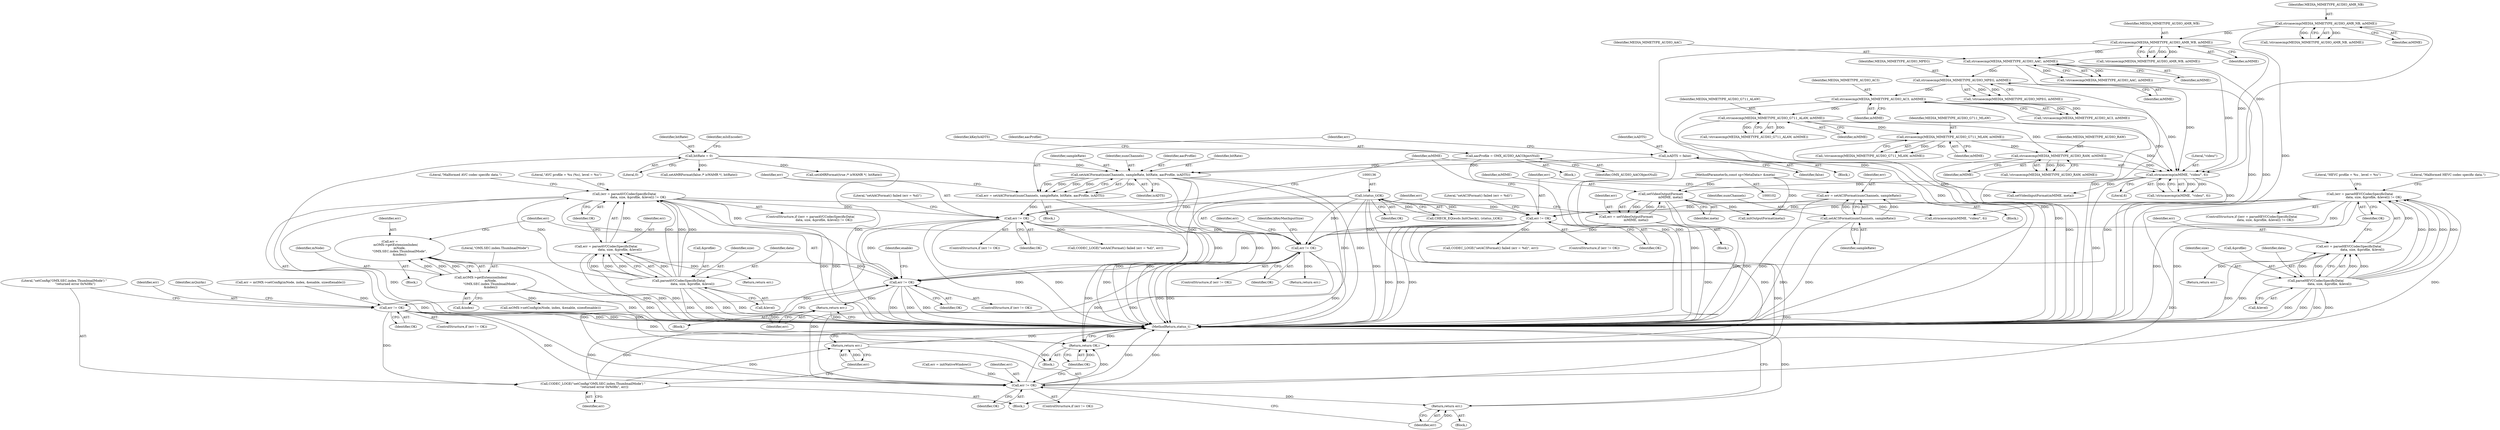 digraph "1_Android_0bb5ced60304da7f61478ffd359e7ba65d72f181_1@del" {
"1000558" [label="(Call,err != OK)"];
"1000550" [label="(Call,err =\n            mOMX->getExtensionIndex(\n                    mNode,\n                    \"OMX.SEC.index.ThumbnailMode\",\n                    &index))"];
"1000552" [label="(Call,mOMX->getExtensionIndex(\n                    mNode,\n                    \"OMX.SEC.index.ThumbnailMode\",\n                    &index))"];
"1000200" [label="(Call,(err = parseHEVCCodecSpecificData(\n                            data, size, &profile, &level)) != OK)"];
"1000201" [label="(Call,err = parseHEVCCodecSpecificData(\n                            data, size, &profile, &level))"];
"1000203" [label="(Call,parseHEVCCodecSpecificData(\n                            data, size, &profile, &level))"];
"1000366" [label="(Call,err != OK)"];
"1000357" [label="(Call,err = setAACFormat(numChannels, sampleRate, bitRate, aacProfile, isADTS))"];
"1000359" [label="(Call,setAACFormat(numChannels, sampleRate, bitRate, aacProfile, isADTS))"];
"1000285" [label="(Call,bitRate = 0)"];
"1000342" [label="(Call,aacProfile = OMX_AUDIO_AACObjectNull)"];
"1000353" [label="(Call,isADTS = false)"];
"1000163" [label="(Call,(err = parseAVCCodecSpecificData(\n                            data, size, &profile, &level)) != OK)"];
"1000164" [label="(Call,err = parseAVCCodecSpecificData(\n                            data, size, &profile, &level))"];
"1000166" [label="(Call,parseAVCCodecSpecificData(\n                            data, size, &profile, &level))"];
"1000135" [label="(Call,(status_t)OK)"];
"1000517" [label="(Call,err != OK)"];
"1000511" [label="(Call,err = setVideoOutputFormat(\n                    mMIME, meta))"];
"1000513" [label="(Call,setVideoOutputFormat(\n                    mMIME, meta))"];
"1000497" [label="(Call,strncasecmp(mMIME, \"video/\", 6))"];
"1000308" [label="(Call,strcasecmp(MEDIA_MIMETYPE_AUDIO_AMR_WB, mMIME))"];
"1000298" [label="(Call,strcasecmp(MEDIA_MIMETYPE_AUDIO_AMR_NB, mMIME))"];
"1000441" [label="(Call,strcasecmp(MEDIA_MIMETYPE_AUDIO_G711_ALAW, mMIME))"];
"1000405" [label="(Call,strcasecmp(MEDIA_MIMETYPE_AUDIO_AC3, mMIME))"];
"1000378" [label="(Call,strcasecmp(MEDIA_MIMETYPE_AUDIO_MPEG, mMIME))"];
"1000318" [label="(Call,strcasecmp(MEDIA_MIMETYPE_AUDIO_AAC, mMIME))"];
"1000472" [label="(Call,strcasecmp(MEDIA_MIMETYPE_AUDIO_RAW, mMIME))"];
"1000445" [label="(Call,strcasecmp(MEDIA_MIMETYPE_AUDIO_G711_MLAW, mMIME))"];
"1000103" [label="(MethodParameterIn,const sp<MetaData> &meta)"];
"1000428" [label="(Call,err != OK)"];
"1000422" [label="(Call,err = setAC3Format(numChannels, sampleRate))"];
"1000424" [label="(Call,setAC3Format(numChannels, sampleRate))"];
"1000562" [label="(Return,return err;)"];
"1000578" [label="(Call,err != OK)"];
"1000582" [label="(Call,CODEC_LOGE(\"setConfig('OMX.SEC.index.ThumbnailMode') \"\n                       \"returned error 0x%08x\", err))"];
"1000585" [label="(Return,return err;)"];
"1000615" [label="(Call,err != OK)"];
"1000619" [label="(Return,return err;)"];
"1000621" [label="(Return,return OK;)"];
"1000405" [label="(Call,strcasecmp(MEDIA_MIMETYPE_AUDIO_AC3, mMIME))"];
"1000365" [label="(ControlStructure,if (err != OK))"];
"1000424" [label="(Call,setAC3Format(numChannels, sampleRate))"];
"1000428" [label="(Call,err != OK)"];
"1000201" [label="(Call,err = parseHEVCCodecSpecificData(\n                            data, size, &profile, &level))"];
"1000377" [label="(Call,!strcasecmp(MEDIA_MIMETYPE_AUDIO_MPEG, mMIME))"];
"1000433" [label="(Literal,\"setAC3Format() failed (err = %d)\")"];
"1000621" [label="(Return,return OK;)"];
"1000307" [label="(Call,!strcasecmp(MEDIA_MIMETYPE_AUDIO_AMR_WB, mMIME))"];
"1000580" [label="(Identifier,OK)"];
"1000611" [label="(Call,err = initNativeWindow())"];
"1000566" [label="(Identifier,enable)"];
"1000205" [label="(Identifier,size)"];
"1000366" [label="(Call,err != OK)"];
"1000578" [label="(Call,err != OK)"];
"1000171" [label="(Call,&level)"];
"1000299" [label="(Identifier,MEDIA_MIMETYPE_AUDIO_AMR_NB)"];
"1000618" [label="(Block,)"];
"1000166" [label="(Call,parseAVCCodecSpecificData(\n                            data, size, &profile, &level))"];
"1000446" [label="(Identifier,MEDIA_MIMETYPE_AUDIO_G711_MLAW)"];
"1000367" [label="(Identifier,err)"];
"1000286" [label="(Identifier,bitRate)"];
"1000496" [label="(Call,!strncasecmp(mMIME, \"video/\", 6))"];
"1000516" [label="(ControlStructure,if (err != OK))"];
"1000287" [label="(Literal,0)"];
"1000135" [label="(Call,(status_t)OK)"];
"1000588" [label="(Identifier,mQuirks)"];
"1000614" [label="(ControlStructure,if (err != OK))"];
"1000505" [label="(Call,setVideoInputFormat(mMIME, meta))"];
"1000379" [label="(Identifier,MEDIA_MIMETYPE_AUDIO_MPEG)"];
"1000353" [label="(Call,isADTS = false)"];
"1000429" [label="(Identifier,err)"];
"1000349" [label="(Identifier,kKeyIsADTS)"];
"1000514" [label="(Identifier,mMIME)"];
"1000500" [label="(Literal,6)"];
"1000208" [label="(Call,&level)"];
"1000441" [label="(Call,strcasecmp(MEDIA_MIMETYPE_AUDIO_G711_ALAW, mMIME))"];
"1000440" [label="(Call,!strcasecmp(MEDIA_MIMETYPE_AUDIO_G711_ALAW, mMIME))"];
"1000169" [label="(Call,&profile)"];
"1000321" [label="(Block,)"];
"1000554" [label="(Literal,\"OMX.SEC.index.ThumbnailMode\")"];
"1000551" [label="(Identifier,err)"];
"1000341" [label="(Block,)"];
"1000425" [label="(Identifier,numChannels)"];
"1000317" [label="(Call,!strcasecmp(MEDIA_MIMETYPE_AUDIO_AAC, mMIME))"];
"1000535" [label="(Call,initOutputFormat(meta))"];
"1000298" [label="(Call,strcasecmp(MEDIA_MIMETYPE_AUDIO_AMR_NB, mMIME))"];
"1000426" [label="(Identifier,sampleRate)"];
"1000162" [label="(ControlStructure,if ((err = parseAVCCodecSpecificData(\n                            data, size, &profile, &level)) != OK))"];
"1000408" [label="(Block,)"];
"1000581" [label="(Block,)"];
"1000407" [label="(Identifier,mMIME)"];
"1000619" [label="(Return,return err;)"];
"1000568" [label="(Call,err = mOMX->setConfig(mNode, index, &enable, sizeof(enable)))"];
"1000214" [label="(Return,return err;)"];
"1000380" [label="(Identifier,mMIME)"];
"1000319" [label="(Identifier,MEDIA_MIMETYPE_AUDIO_AAC)"];
"1000359" [label="(Call,setAACFormat(numChannels, sampleRate, bitRate, aacProfile, isADTS))"];
"1000558" [label="(Call,err != OK)"];
"1000445" [label="(Call,strcasecmp(MEDIA_MIMETYPE_AUDIO_G711_MLAW, mMIME))"];
"1000616" [label="(Identifier,err)"];
"1000343" [label="(Identifier,aacProfile)"];
"1000472" [label="(Call,strcasecmp(MEDIA_MIMETYPE_AUDIO_RAW, mMIME))"];
"1000615" [label="(Call,err != OK)"];
"1000137" [label="(Identifier,OK)"];
"1000547" [label="(Block,)"];
"1000297" [label="(Call,!strcasecmp(MEDIA_MIMETYPE_AUDIO_AMR_NB, mMIME))"];
"1000352" [label="(Block,)"];
"1000444" [label="(Call,!strcasecmp(MEDIA_MIMETYPE_AUDIO_G711_MLAW, mMIME))"];
"1000583" [label="(Literal,\"setConfig('OMX.SEC.index.ThumbnailMode') \"\n                       \"returned error 0x%08x\")"];
"1000623" [label="(MethodReturn,status_t)"];
"1000473" [label="(Identifier,MEDIA_MIMETYPE_AUDIO_RAW)"];
"1000206" [label="(Call,&profile)"];
"1000515" [label="(Identifier,meta)"];
"1000358" [label="(Identifier,err)"];
"1000165" [label="(Identifier,err)"];
"1000360" [label="(Identifier,numChannels)"];
"1000497" [label="(Call,strncasecmp(mMIME, \"video/\", 6))"];
"1000577" [label="(ControlStructure,if (err != OK))"];
"1000585" [label="(Return,return err;)"];
"1000173" [label="(Identifier,OK)"];
"1000498" [label="(Identifier,mMIME)"];
"1000300" [label="(Identifier,mMIME)"];
"1000204" [label="(Identifier,data)"];
"1000586" [label="(Identifier,err)"];
"1000622" [label="(Identifier,OK)"];
"1000427" [label="(ControlStructure,if (err != OK))"];
"1000553" [label="(Identifier,mNode)"];
"1000423" [label="(Identifier,err)"];
"1000163" [label="(Call,(err = parseAVCCodecSpecificData(\n                            data, size, &profile, &level)) != OK)"];
"1000474" [label="(Identifier,mMIME)"];
"1000555" [label="(Call,&index)"];
"1000202" [label="(Identifier,err)"];
"1000168" [label="(Identifier,size)"];
"1000584" [label="(Identifier,err)"];
"1000447" [label="(Identifier,mMIME)"];
"1000579" [label="(Identifier,err)"];
"1000522" [label="(Identifier,err)"];
"1000309" [label="(Identifier,MEDIA_MIMETYPE_AUDIO_AMR_WB)"];
"1000499" [label="(Literal,\"video/\")"];
"1000559" [label="(Identifier,err)"];
"1000563" [label="(Identifier,err)"];
"1000354" [label="(Identifier,isADTS)"];
"1000368" [label="(Identifier,OK)"];
"1000217" [label="(Literal,\"HEVC profile = %u , level = %u\")"];
"1000320" [label="(Identifier,mMIME)"];
"1000133" [label="(Call,CHECK_EQ(esds.InitCheck(), (status_t)OK))"];
"1000310" [label="(Identifier,mMIME)"];
"1000471" [label="(Call,!strcasecmp(MEDIA_MIMETYPE_AUDIO_RAW, mMIME))"];
"1000406" [label="(Identifier,MEDIA_MIMETYPE_AUDIO_AC3)"];
"1000404" [label="(Call,!strcasecmp(MEDIA_MIMETYPE_AUDIO_AC3, mMIME))"];
"1000104" [label="(Block,)"];
"1000430" [label="(Identifier,OK)"];
"1000363" [label="(Identifier,aacProfile)"];
"1000357" [label="(Call,err = setAACFormat(numChannels, sampleRate, bitRate, aacProfile, isADTS))"];
"1000513" [label="(Call,setVideoOutputFormat(\n                    mMIME, meta))"];
"1000582" [label="(Call,CODEC_LOGE(\"setConfig('OMX.SEC.index.ThumbnailMode') \"\n                       \"returned error 0x%08x\", err))"];
"1000422" [label="(Call,err = setAC3Format(numChannels, sampleRate))"];
"1000617" [label="(Identifier,OK)"];
"1000364" [label="(Identifier,isADTS)"];
"1000289" [label="(Identifier,mIsEncoder)"];
"1000526" [label="(Identifier,kKeyMaxInputSize)"];
"1000442" [label="(Identifier,MEDIA_MIMETYPE_AUDIO_G711_ALAW)"];
"1000562" [label="(Return,return err;)"];
"1000355" [label="(Identifier,false)"];
"1000620" [label="(Identifier,err)"];
"1000302" [label="(Call,setAMRFormat(false /* isWAMR */, bitRate))"];
"1000308" [label="(Call,strcasecmp(MEDIA_MIMETYPE_AUDIO_AMR_WB, mMIME))"];
"1000176" [label="(Literal,\"Malformed AVC codec specific data.\")"];
"1000213" [label="(Literal,\"Malformed HEVC codec specific data.\")"];
"1000432" [label="(Call,CODEC_LOGE(\"setAC3Format() failed (err = %d)\", err))"];
"1000378" [label="(Call,strcasecmp(MEDIA_MIMETYPE_AUDIO_MPEG, mMIME))"];
"1000362" [label="(Identifier,bitRate)"];
"1000517" [label="(Call,err != OK)"];
"1000361" [label="(Identifier,sampleRate)"];
"1000344" [label="(Identifier,OMX_AUDIO_AACObjectNull)"];
"1000312" [label="(Call,setAMRFormat(true /* isWAMR */, bitRate))"];
"1000199" [label="(ControlStructure,if ((err = parseHEVCCodecSpecificData(\n                            data, size, &profile, &level)) != OK))"];
"1000519" [label="(Identifier,OK)"];
"1000164" [label="(Call,err = parseAVCCodecSpecificData(\n                            data, size, &profile, &level))"];
"1000370" [label="(Call,CODEC_LOGE(\"setAACFormat() failed (err = %d)\", err))"];
"1000200" [label="(Call,(err = parseHEVCCodecSpecificData(\n                            data, size, &profile, &level)) != OK)"];
"1000552" [label="(Call,mOMX->getExtensionIndex(\n                    mNode,\n                    \"OMX.SEC.index.ThumbnailMode\",\n                    &index))"];
"1000570" [label="(Call,mOMX->setConfig(mNode, index, &enable, sizeof(enable)))"];
"1000167" [label="(Identifier,data)"];
"1000557" [label="(ControlStructure,if (err != OK))"];
"1000318" [label="(Call,strcasecmp(MEDIA_MIMETYPE_AUDIO_AAC, mMIME))"];
"1000512" [label="(Identifier,err)"];
"1000203" [label="(Call,parseHEVCCodecSpecificData(\n                            data, size, &profile, &level))"];
"1000550" [label="(Call,err =\n            mOMX->getExtensionIndex(\n                    mNode,\n                    \"OMX.SEC.index.ThumbnailMode\",\n                    &index))"];
"1000285" [label="(Call,bitRate = 0)"];
"1000103" [label="(MethodParameterIn,const sp<MetaData> &meta)"];
"1000180" [label="(Literal,\"AVC profile = %u (%s), level = %u\")"];
"1000371" [label="(Literal,\"setAACFormat() failed (err = %d)\")"];
"1000511" [label="(Call,err = setVideoOutputFormat(\n                    mMIME, meta))"];
"1000560" [label="(Identifier,OK)"];
"1000210" [label="(Identifier,OK)"];
"1000177" [label="(Return,return err;)"];
"1000518" [label="(Identifier,err)"];
"1000509" [label="(Block,)"];
"1000521" [label="(Return,return err;)"];
"1000561" [label="(Block,)"];
"1000342" [label="(Call,aacProfile = OMX_AUDIO_AACObjectNull)"];
"1000443" [label="(Identifier,mMIME)"];
"1000600" [label="(Call,strncasecmp(mMIME, \"video/\", 6))"];
"1000558" -> "1000557"  [label="AST: "];
"1000558" -> "1000560"  [label="CFG: "];
"1000559" -> "1000558"  [label="AST: "];
"1000560" -> "1000558"  [label="AST: "];
"1000563" -> "1000558"  [label="CFG: "];
"1000566" -> "1000558"  [label="CFG: "];
"1000558" -> "1000623"  [label="DDG: "];
"1000558" -> "1000623"  [label="DDG: "];
"1000558" -> "1000623"  [label="DDG: "];
"1000550" -> "1000558"  [label="DDG: "];
"1000200" -> "1000558"  [label="DDG: "];
"1000366" -> "1000558"  [label="DDG: "];
"1000517" -> "1000558"  [label="DDG: "];
"1000163" -> "1000558"  [label="DDG: "];
"1000428" -> "1000558"  [label="DDG: "];
"1000135" -> "1000558"  [label="DDG: "];
"1000558" -> "1000562"  [label="DDG: "];
"1000558" -> "1000578"  [label="DDG: "];
"1000550" -> "1000547"  [label="AST: "];
"1000550" -> "1000552"  [label="CFG: "];
"1000551" -> "1000550"  [label="AST: "];
"1000552" -> "1000550"  [label="AST: "];
"1000559" -> "1000550"  [label="CFG: "];
"1000550" -> "1000623"  [label="DDG: "];
"1000552" -> "1000550"  [label="DDG: "];
"1000552" -> "1000550"  [label="DDG: "];
"1000552" -> "1000550"  [label="DDG: "];
"1000552" -> "1000555"  [label="CFG: "];
"1000553" -> "1000552"  [label="AST: "];
"1000554" -> "1000552"  [label="AST: "];
"1000555" -> "1000552"  [label="AST: "];
"1000552" -> "1000623"  [label="DDG: "];
"1000552" -> "1000623"  [label="DDG: "];
"1000552" -> "1000570"  [label="DDG: "];
"1000200" -> "1000199"  [label="AST: "];
"1000200" -> "1000210"  [label="CFG: "];
"1000201" -> "1000200"  [label="AST: "];
"1000210" -> "1000200"  [label="AST: "];
"1000213" -> "1000200"  [label="CFG: "];
"1000217" -> "1000200"  [label="CFG: "];
"1000200" -> "1000623"  [label="DDG: "];
"1000200" -> "1000623"  [label="DDG: "];
"1000201" -> "1000200"  [label="DDG: "];
"1000203" -> "1000200"  [label="DDG: "];
"1000203" -> "1000200"  [label="DDG: "];
"1000203" -> "1000200"  [label="DDG: "];
"1000203" -> "1000200"  [label="DDG: "];
"1000200" -> "1000366"  [label="DDG: "];
"1000200" -> "1000428"  [label="DDG: "];
"1000200" -> "1000517"  [label="DDG: "];
"1000200" -> "1000615"  [label="DDG: "];
"1000200" -> "1000621"  [label="DDG: "];
"1000201" -> "1000203"  [label="CFG: "];
"1000202" -> "1000201"  [label="AST: "];
"1000203" -> "1000201"  [label="AST: "];
"1000210" -> "1000201"  [label="CFG: "];
"1000201" -> "1000623"  [label="DDG: "];
"1000201" -> "1000623"  [label="DDG: "];
"1000203" -> "1000201"  [label="DDG: "];
"1000203" -> "1000201"  [label="DDG: "];
"1000203" -> "1000201"  [label="DDG: "];
"1000203" -> "1000201"  [label="DDG: "];
"1000201" -> "1000214"  [label="DDG: "];
"1000203" -> "1000208"  [label="CFG: "];
"1000204" -> "1000203"  [label="AST: "];
"1000205" -> "1000203"  [label="AST: "];
"1000206" -> "1000203"  [label="AST: "];
"1000208" -> "1000203"  [label="AST: "];
"1000203" -> "1000623"  [label="DDG: "];
"1000203" -> "1000623"  [label="DDG: "];
"1000203" -> "1000623"  [label="DDG: "];
"1000203" -> "1000623"  [label="DDG: "];
"1000366" -> "1000365"  [label="AST: "];
"1000366" -> "1000368"  [label="CFG: "];
"1000367" -> "1000366"  [label="AST: "];
"1000368" -> "1000366"  [label="AST: "];
"1000371" -> "1000366"  [label="CFG: "];
"1000498" -> "1000366"  [label="CFG: "];
"1000366" -> "1000623"  [label="DDG: "];
"1000366" -> "1000623"  [label="DDG: "];
"1000366" -> "1000623"  [label="DDG: "];
"1000357" -> "1000366"  [label="DDG: "];
"1000163" -> "1000366"  [label="DDG: "];
"1000135" -> "1000366"  [label="DDG: "];
"1000366" -> "1000370"  [label="DDG: "];
"1000366" -> "1000517"  [label="DDG: "];
"1000366" -> "1000615"  [label="DDG: "];
"1000366" -> "1000621"  [label="DDG: "];
"1000357" -> "1000321"  [label="AST: "];
"1000357" -> "1000359"  [label="CFG: "];
"1000358" -> "1000357"  [label="AST: "];
"1000359" -> "1000357"  [label="AST: "];
"1000367" -> "1000357"  [label="CFG: "];
"1000357" -> "1000623"  [label="DDG: "];
"1000359" -> "1000357"  [label="DDG: "];
"1000359" -> "1000357"  [label="DDG: "];
"1000359" -> "1000357"  [label="DDG: "];
"1000359" -> "1000357"  [label="DDG: "];
"1000359" -> "1000357"  [label="DDG: "];
"1000359" -> "1000364"  [label="CFG: "];
"1000360" -> "1000359"  [label="AST: "];
"1000361" -> "1000359"  [label="AST: "];
"1000362" -> "1000359"  [label="AST: "];
"1000363" -> "1000359"  [label="AST: "];
"1000364" -> "1000359"  [label="AST: "];
"1000359" -> "1000623"  [label="DDG: "];
"1000359" -> "1000623"  [label="DDG: "];
"1000359" -> "1000623"  [label="DDG: "];
"1000359" -> "1000623"  [label="DDG: "];
"1000359" -> "1000623"  [label="DDG: "];
"1000285" -> "1000359"  [label="DDG: "];
"1000342" -> "1000359"  [label="DDG: "];
"1000353" -> "1000359"  [label="DDG: "];
"1000285" -> "1000104"  [label="AST: "];
"1000285" -> "1000287"  [label="CFG: "];
"1000286" -> "1000285"  [label="AST: "];
"1000287" -> "1000285"  [label="AST: "];
"1000289" -> "1000285"  [label="CFG: "];
"1000285" -> "1000623"  [label="DDG: "];
"1000285" -> "1000302"  [label="DDG: "];
"1000285" -> "1000312"  [label="DDG: "];
"1000342" -> "1000341"  [label="AST: "];
"1000342" -> "1000344"  [label="CFG: "];
"1000343" -> "1000342"  [label="AST: "];
"1000344" -> "1000342"  [label="AST: "];
"1000349" -> "1000342"  [label="CFG: "];
"1000342" -> "1000623"  [label="DDG: "];
"1000353" -> "1000352"  [label="AST: "];
"1000353" -> "1000355"  [label="CFG: "];
"1000354" -> "1000353"  [label="AST: "];
"1000355" -> "1000353"  [label="AST: "];
"1000358" -> "1000353"  [label="CFG: "];
"1000353" -> "1000623"  [label="DDG: "];
"1000163" -> "1000162"  [label="AST: "];
"1000163" -> "1000173"  [label="CFG: "];
"1000164" -> "1000163"  [label="AST: "];
"1000173" -> "1000163"  [label="AST: "];
"1000176" -> "1000163"  [label="CFG: "];
"1000180" -> "1000163"  [label="CFG: "];
"1000163" -> "1000623"  [label="DDG: "];
"1000163" -> "1000623"  [label="DDG: "];
"1000164" -> "1000163"  [label="DDG: "];
"1000166" -> "1000163"  [label="DDG: "];
"1000166" -> "1000163"  [label="DDG: "];
"1000166" -> "1000163"  [label="DDG: "];
"1000166" -> "1000163"  [label="DDG: "];
"1000163" -> "1000428"  [label="DDG: "];
"1000163" -> "1000517"  [label="DDG: "];
"1000163" -> "1000615"  [label="DDG: "];
"1000163" -> "1000621"  [label="DDG: "];
"1000164" -> "1000166"  [label="CFG: "];
"1000165" -> "1000164"  [label="AST: "];
"1000166" -> "1000164"  [label="AST: "];
"1000173" -> "1000164"  [label="CFG: "];
"1000164" -> "1000623"  [label="DDG: "];
"1000164" -> "1000623"  [label="DDG: "];
"1000166" -> "1000164"  [label="DDG: "];
"1000166" -> "1000164"  [label="DDG: "];
"1000166" -> "1000164"  [label="DDG: "];
"1000166" -> "1000164"  [label="DDG: "];
"1000164" -> "1000177"  [label="DDG: "];
"1000166" -> "1000171"  [label="CFG: "];
"1000167" -> "1000166"  [label="AST: "];
"1000168" -> "1000166"  [label="AST: "];
"1000169" -> "1000166"  [label="AST: "];
"1000171" -> "1000166"  [label="AST: "];
"1000166" -> "1000623"  [label="DDG: "];
"1000166" -> "1000623"  [label="DDG: "];
"1000166" -> "1000623"  [label="DDG: "];
"1000166" -> "1000623"  [label="DDG: "];
"1000135" -> "1000133"  [label="AST: "];
"1000135" -> "1000137"  [label="CFG: "];
"1000136" -> "1000135"  [label="AST: "];
"1000137" -> "1000135"  [label="AST: "];
"1000133" -> "1000135"  [label="CFG: "];
"1000135" -> "1000623"  [label="DDG: "];
"1000135" -> "1000133"  [label="DDG: "];
"1000135" -> "1000428"  [label="DDG: "];
"1000135" -> "1000517"  [label="DDG: "];
"1000135" -> "1000615"  [label="DDG: "];
"1000135" -> "1000621"  [label="DDG: "];
"1000517" -> "1000516"  [label="AST: "];
"1000517" -> "1000519"  [label="CFG: "];
"1000518" -> "1000517"  [label="AST: "];
"1000519" -> "1000517"  [label="AST: "];
"1000522" -> "1000517"  [label="CFG: "];
"1000526" -> "1000517"  [label="CFG: "];
"1000517" -> "1000623"  [label="DDG: "];
"1000517" -> "1000623"  [label="DDG: "];
"1000517" -> "1000623"  [label="DDG: "];
"1000511" -> "1000517"  [label="DDG: "];
"1000428" -> "1000517"  [label="DDG: "];
"1000517" -> "1000521"  [label="DDG: "];
"1000517" -> "1000615"  [label="DDG: "];
"1000517" -> "1000621"  [label="DDG: "];
"1000511" -> "1000509"  [label="AST: "];
"1000511" -> "1000513"  [label="CFG: "];
"1000512" -> "1000511"  [label="AST: "];
"1000513" -> "1000511"  [label="AST: "];
"1000518" -> "1000511"  [label="CFG: "];
"1000511" -> "1000623"  [label="DDG: "];
"1000513" -> "1000511"  [label="DDG: "];
"1000513" -> "1000511"  [label="DDG: "];
"1000513" -> "1000515"  [label="CFG: "];
"1000514" -> "1000513"  [label="AST: "];
"1000515" -> "1000513"  [label="AST: "];
"1000513" -> "1000623"  [label="DDG: "];
"1000513" -> "1000623"  [label="DDG: "];
"1000497" -> "1000513"  [label="DDG: "];
"1000103" -> "1000513"  [label="DDG: "];
"1000513" -> "1000535"  [label="DDG: "];
"1000513" -> "1000600"  [label="DDG: "];
"1000497" -> "1000496"  [label="AST: "];
"1000497" -> "1000500"  [label="CFG: "];
"1000498" -> "1000497"  [label="AST: "];
"1000499" -> "1000497"  [label="AST: "];
"1000500" -> "1000497"  [label="AST: "];
"1000496" -> "1000497"  [label="CFG: "];
"1000497" -> "1000623"  [label="DDG: "];
"1000497" -> "1000496"  [label="DDG: "];
"1000497" -> "1000496"  [label="DDG: "];
"1000497" -> "1000496"  [label="DDG: "];
"1000308" -> "1000497"  [label="DDG: "];
"1000441" -> "1000497"  [label="DDG: "];
"1000405" -> "1000497"  [label="DDG: "];
"1000378" -> "1000497"  [label="DDG: "];
"1000472" -> "1000497"  [label="DDG: "];
"1000445" -> "1000497"  [label="DDG: "];
"1000298" -> "1000497"  [label="DDG: "];
"1000318" -> "1000497"  [label="DDG: "];
"1000497" -> "1000505"  [label="DDG: "];
"1000497" -> "1000600"  [label="DDG: "];
"1000308" -> "1000307"  [label="AST: "];
"1000308" -> "1000310"  [label="CFG: "];
"1000309" -> "1000308"  [label="AST: "];
"1000310" -> "1000308"  [label="AST: "];
"1000307" -> "1000308"  [label="CFG: "];
"1000308" -> "1000623"  [label="DDG: "];
"1000308" -> "1000307"  [label="DDG: "];
"1000308" -> "1000307"  [label="DDG: "];
"1000298" -> "1000308"  [label="DDG: "];
"1000308" -> "1000318"  [label="DDG: "];
"1000298" -> "1000297"  [label="AST: "];
"1000298" -> "1000300"  [label="CFG: "];
"1000299" -> "1000298"  [label="AST: "];
"1000300" -> "1000298"  [label="AST: "];
"1000297" -> "1000298"  [label="CFG: "];
"1000298" -> "1000623"  [label="DDG: "];
"1000298" -> "1000297"  [label="DDG: "];
"1000298" -> "1000297"  [label="DDG: "];
"1000441" -> "1000440"  [label="AST: "];
"1000441" -> "1000443"  [label="CFG: "];
"1000442" -> "1000441"  [label="AST: "];
"1000443" -> "1000441"  [label="AST: "];
"1000440" -> "1000441"  [label="CFG: "];
"1000441" -> "1000623"  [label="DDG: "];
"1000441" -> "1000440"  [label="DDG: "];
"1000441" -> "1000440"  [label="DDG: "];
"1000405" -> "1000441"  [label="DDG: "];
"1000441" -> "1000445"  [label="DDG: "];
"1000441" -> "1000472"  [label="DDG: "];
"1000405" -> "1000404"  [label="AST: "];
"1000405" -> "1000407"  [label="CFG: "];
"1000406" -> "1000405"  [label="AST: "];
"1000407" -> "1000405"  [label="AST: "];
"1000404" -> "1000405"  [label="CFG: "];
"1000405" -> "1000623"  [label="DDG: "];
"1000405" -> "1000623"  [label="DDG: "];
"1000405" -> "1000404"  [label="DDG: "];
"1000405" -> "1000404"  [label="DDG: "];
"1000378" -> "1000405"  [label="DDG: "];
"1000378" -> "1000377"  [label="AST: "];
"1000378" -> "1000380"  [label="CFG: "];
"1000379" -> "1000378"  [label="AST: "];
"1000380" -> "1000378"  [label="AST: "];
"1000377" -> "1000378"  [label="CFG: "];
"1000378" -> "1000623"  [label="DDG: "];
"1000378" -> "1000377"  [label="DDG: "];
"1000378" -> "1000377"  [label="DDG: "];
"1000318" -> "1000378"  [label="DDG: "];
"1000318" -> "1000317"  [label="AST: "];
"1000318" -> "1000320"  [label="CFG: "];
"1000319" -> "1000318"  [label="AST: "];
"1000320" -> "1000318"  [label="AST: "];
"1000317" -> "1000318"  [label="CFG: "];
"1000318" -> "1000623"  [label="DDG: "];
"1000318" -> "1000623"  [label="DDG: "];
"1000318" -> "1000317"  [label="DDG: "];
"1000318" -> "1000317"  [label="DDG: "];
"1000472" -> "1000471"  [label="AST: "];
"1000472" -> "1000474"  [label="CFG: "];
"1000473" -> "1000472"  [label="AST: "];
"1000474" -> "1000472"  [label="AST: "];
"1000471" -> "1000472"  [label="CFG: "];
"1000472" -> "1000623"  [label="DDG: "];
"1000472" -> "1000471"  [label="DDG: "];
"1000472" -> "1000471"  [label="DDG: "];
"1000445" -> "1000472"  [label="DDG: "];
"1000445" -> "1000444"  [label="AST: "];
"1000445" -> "1000447"  [label="CFG: "];
"1000446" -> "1000445"  [label="AST: "];
"1000447" -> "1000445"  [label="AST: "];
"1000444" -> "1000445"  [label="CFG: "];
"1000445" -> "1000623"  [label="DDG: "];
"1000445" -> "1000444"  [label="DDG: "];
"1000445" -> "1000444"  [label="DDG: "];
"1000103" -> "1000102"  [label="AST: "];
"1000103" -> "1000623"  [label="DDG: "];
"1000103" -> "1000505"  [label="DDG: "];
"1000103" -> "1000535"  [label="DDG: "];
"1000428" -> "1000427"  [label="AST: "];
"1000428" -> "1000430"  [label="CFG: "];
"1000429" -> "1000428"  [label="AST: "];
"1000430" -> "1000428"  [label="AST: "];
"1000433" -> "1000428"  [label="CFG: "];
"1000498" -> "1000428"  [label="CFG: "];
"1000428" -> "1000623"  [label="DDG: "];
"1000428" -> "1000623"  [label="DDG: "];
"1000428" -> "1000623"  [label="DDG: "];
"1000422" -> "1000428"  [label="DDG: "];
"1000428" -> "1000432"  [label="DDG: "];
"1000428" -> "1000615"  [label="DDG: "];
"1000428" -> "1000621"  [label="DDG: "];
"1000422" -> "1000408"  [label="AST: "];
"1000422" -> "1000424"  [label="CFG: "];
"1000423" -> "1000422"  [label="AST: "];
"1000424" -> "1000422"  [label="AST: "];
"1000429" -> "1000422"  [label="CFG: "];
"1000422" -> "1000623"  [label="DDG: "];
"1000424" -> "1000422"  [label="DDG: "];
"1000424" -> "1000422"  [label="DDG: "];
"1000424" -> "1000426"  [label="CFG: "];
"1000425" -> "1000424"  [label="AST: "];
"1000426" -> "1000424"  [label="AST: "];
"1000424" -> "1000623"  [label="DDG: "];
"1000424" -> "1000623"  [label="DDG: "];
"1000562" -> "1000561"  [label="AST: "];
"1000562" -> "1000563"  [label="CFG: "];
"1000563" -> "1000562"  [label="AST: "];
"1000623" -> "1000562"  [label="CFG: "];
"1000562" -> "1000623"  [label="DDG: "];
"1000563" -> "1000562"  [label="DDG: "];
"1000578" -> "1000577"  [label="AST: "];
"1000578" -> "1000580"  [label="CFG: "];
"1000579" -> "1000578"  [label="AST: "];
"1000580" -> "1000578"  [label="AST: "];
"1000583" -> "1000578"  [label="CFG: "];
"1000588" -> "1000578"  [label="CFG: "];
"1000578" -> "1000623"  [label="DDG: "];
"1000578" -> "1000623"  [label="DDG: "];
"1000578" -> "1000623"  [label="DDG: "];
"1000568" -> "1000578"  [label="DDG: "];
"1000578" -> "1000582"  [label="DDG: "];
"1000578" -> "1000615"  [label="DDG: "];
"1000578" -> "1000621"  [label="DDG: "];
"1000582" -> "1000581"  [label="AST: "];
"1000582" -> "1000584"  [label="CFG: "];
"1000583" -> "1000582"  [label="AST: "];
"1000584" -> "1000582"  [label="AST: "];
"1000586" -> "1000582"  [label="CFG: "];
"1000582" -> "1000623"  [label="DDG: "];
"1000582" -> "1000623"  [label="DDG: "];
"1000582" -> "1000585"  [label="DDG: "];
"1000585" -> "1000581"  [label="AST: "];
"1000585" -> "1000586"  [label="CFG: "];
"1000586" -> "1000585"  [label="AST: "];
"1000623" -> "1000585"  [label="CFG: "];
"1000585" -> "1000623"  [label="DDG: "];
"1000586" -> "1000585"  [label="DDG: "];
"1000615" -> "1000614"  [label="AST: "];
"1000615" -> "1000617"  [label="CFG: "];
"1000616" -> "1000615"  [label="AST: "];
"1000617" -> "1000615"  [label="AST: "];
"1000620" -> "1000615"  [label="CFG: "];
"1000622" -> "1000615"  [label="CFG: "];
"1000615" -> "1000623"  [label="DDG: "];
"1000615" -> "1000623"  [label="DDG: "];
"1000615" -> "1000623"  [label="DDG: "];
"1000611" -> "1000615"  [label="DDG: "];
"1000615" -> "1000619"  [label="DDG: "];
"1000615" -> "1000621"  [label="DDG: "];
"1000619" -> "1000618"  [label="AST: "];
"1000619" -> "1000620"  [label="CFG: "];
"1000620" -> "1000619"  [label="AST: "];
"1000623" -> "1000619"  [label="CFG: "];
"1000619" -> "1000623"  [label="DDG: "];
"1000620" -> "1000619"  [label="DDG: "];
"1000621" -> "1000104"  [label="AST: "];
"1000621" -> "1000622"  [label="CFG: "];
"1000622" -> "1000621"  [label="AST: "];
"1000623" -> "1000621"  [label="CFG: "];
"1000621" -> "1000623"  [label="DDG: "];
"1000622" -> "1000621"  [label="DDG: "];
}
